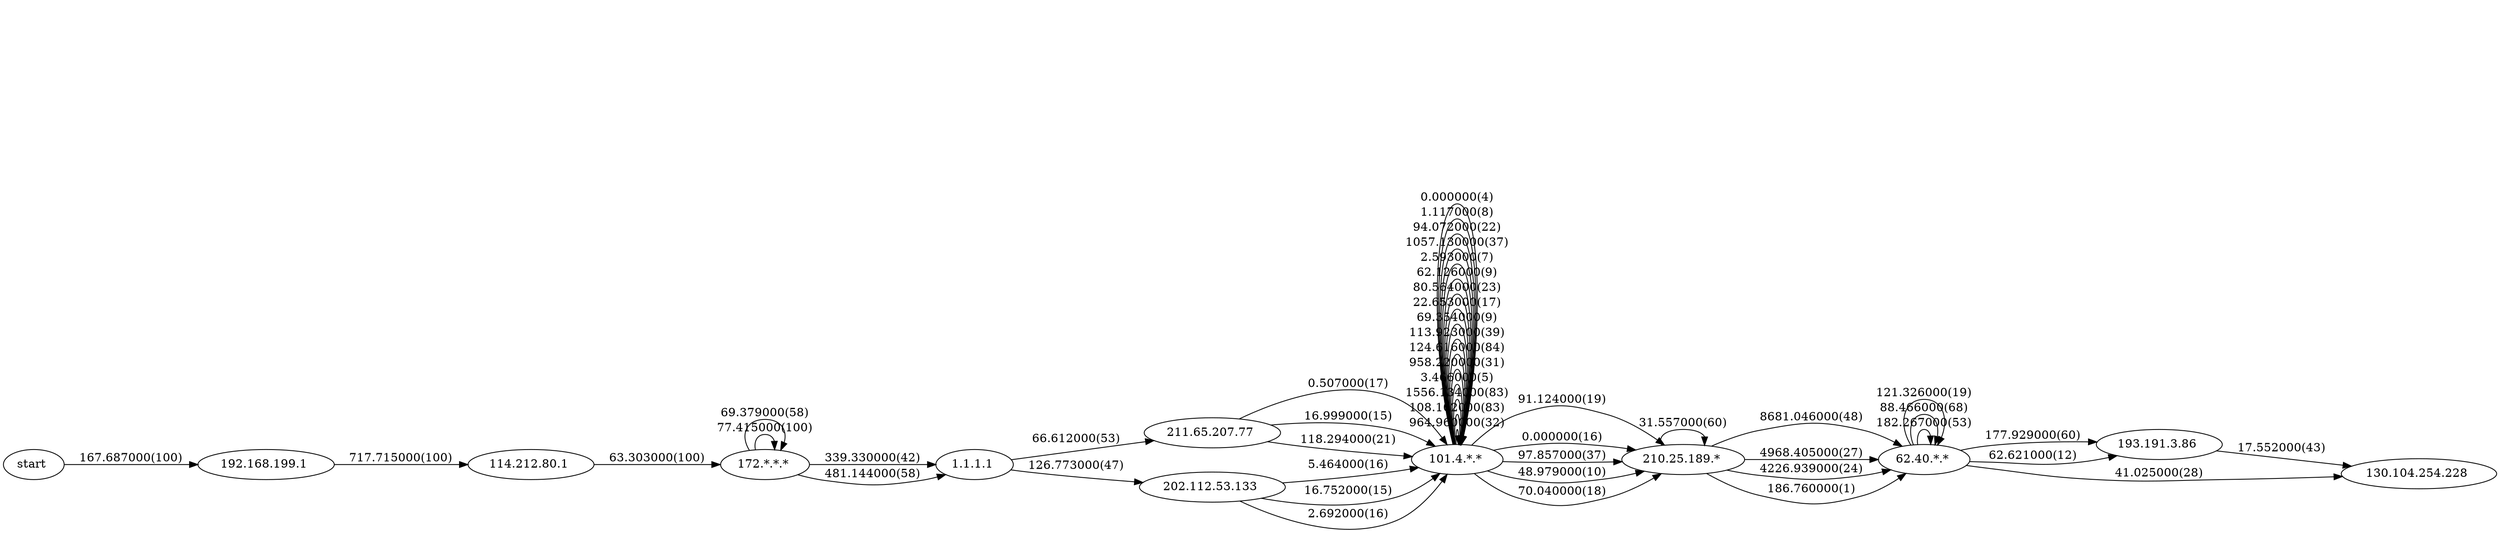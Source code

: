 digraph G {
	 rankdir=LR;
	router0 -> router1 [ label = "167.687000(100)"];
	router1 -> router2 [ label = "717.715000(100)"];
	router2 -> router3 [ label = "63.303000(100)"];
	router3 -> router3 [ label = "77.415000(100)"];
	router3 -> router4 [ label = "339.330000(42)"];
	router4 -> router5 [ label = "66.612000(53)"];
	router5 -> router6 [ label = "0.507000(17)"];
	router6 -> router6 [ label = "964.960000(32)"];
	router6 -> router6 [ label = "108.102000(83)"];
	router6 -> router6 [ label = "1556.134000(83)"];
	router6 -> router6 [ label = "3.466000(5)"];
	router6 -> router7 [ label = "91.124000(19)"];
	router7 -> router7 [ label = "31.557000(60)"];
	router7 -> router8 [ label = "8681.046000(48)"];
	router8 -> router8 [ label = "182.267000(53)"];
	router8 -> router8 [ label = "88.466000(68)"];
	router8 -> router9 [ label = "177.929000(60)"];
	router4 -> router10 [ label = "126.773000(47)"];
	router10 -> router6 [ label = "5.464000(16)"];
	router6 -> router6 [ label = "958.220000(31)"];
	router6 -> router6 [ label = "124.616000(84)"];
	router6 -> router6 [ label = "113.923000(39)"];
	router6 -> router6 [ label = "69.354000(9)"];
	router6 -> router7 [ label = "0.000000(16)"];
	router7 -> router8 [ label = "4968.405000(27)"];
	router8 -> router9 [ label = "62.621000(12)"];
	router9 -> router11 [ label = "17.552000(43)"];
	router6 -> router6 [ label = "22.653000(17)"];
	router6 -> router6 [ label = "80.564000(23)"];
	router6 -> router6 [ label = "62.126000(9)"];
	router8 -> router11 [ label = "41.025000(28)"];
	router3 -> router3 [ label = "69.379000(58)"];
	router3 -> router4 [ label = "481.144000(58)"];
	router10 -> router6 [ label = "16.752000(15)"];
	router6 -> router7 [ label = "97.857000(37)"];
	router6 -> router6 [ label = "2.593000(7)"];
	router6 -> router7 [ label = "48.979000(10)"];
	router8 -> router8 [ label = "121.326000(19)"];
	router10 -> router6 [ label = "2.692000(16)"];
	router6 -> router6 [ label = "1057.130000(37)"];
	router6 -> router6 [ label = "94.072000(22)"];
	router6 -> router6 [ label = "1.117000(8)"];
	router7 -> router8 [ label = "4226.939000(24)"];
	router5 -> router6 [ label = "16.999000(15)"];
	router5 -> router6 [ label = "118.294000(21)"];
	router6 -> router7 [ label = "70.040000(18)"];
	router6 -> router6 [ label = "0.000000(4)"];
	router7 -> router8 [ label = "186.760000(1)"];
	router0 [label="start "]
	router1 [label="192.168.199.1 "]
	router2 [label="114.212.80.1 "]
	router3 [label="172.*.*.* "]
	router4 [label="1.1.1.1 "]
	router5 [label="211.65.207.77 "]
	router6 [label="101.4.*.* "]
	router7 [label="210.25.189.* "]
	router8 [label="62.40.*.* "]
	router9 [label="193.191.3.86 "]
	router10 [label="202.112.53.133 "]
	router11 [label="130.104.254.228 "]
}
